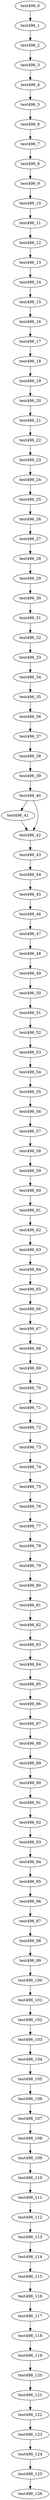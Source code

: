 digraph G {
test496_0->test496_1;
test496_1->test496_2;
test496_2->test496_3;
test496_3->test496_4;
test496_4->test496_5;
test496_5->test496_6;
test496_6->test496_7;
test496_7->test496_8;
test496_8->test496_9;
test496_9->test496_10;
test496_10->test496_11;
test496_11->test496_12;
test496_12->test496_13;
test496_13->test496_14;
test496_14->test496_15;
test496_15->test496_16;
test496_16->test496_17;
test496_17->test496_18;
test496_18->test496_19;
test496_19->test496_20;
test496_20->test496_21;
test496_21->test496_22;
test496_22->test496_23;
test496_23->test496_24;
test496_24->test496_25;
test496_25->test496_26;
test496_26->test496_27;
test496_27->test496_28;
test496_28->test496_29;
test496_29->test496_30;
test496_30->test496_31;
test496_31->test496_32;
test496_32->test496_33;
test496_33->test496_34;
test496_34->test496_35;
test496_35->test496_36;
test496_36->test496_37;
test496_37->test496_38;
test496_38->test496_39;
test496_39->test496_40;
test496_40->test496_41;
test496_40->test496_42;
test496_41->test496_42;
test496_42->test496_43;
test496_43->test496_44;
test496_44->test496_45;
test496_45->test496_46;
test496_46->test496_47;
test496_47->test496_48;
test496_48->test496_49;
test496_49->test496_50;
test496_50->test496_51;
test496_51->test496_52;
test496_52->test496_53;
test496_53->test496_54;
test496_54->test496_55;
test496_55->test496_56;
test496_56->test496_57;
test496_57->test496_58;
test496_58->test496_59;
test496_59->test496_60;
test496_60->test496_61;
test496_61->test496_62;
test496_62->test496_63;
test496_63->test496_64;
test496_64->test496_65;
test496_65->test496_66;
test496_66->test496_67;
test496_67->test496_68;
test496_68->test496_69;
test496_69->test496_70;
test496_70->test496_71;
test496_71->test496_72;
test496_72->test496_73;
test496_73->test496_74;
test496_74->test496_75;
test496_75->test496_76;
test496_76->test496_77;
test496_77->test496_78;
test496_78->test496_79;
test496_79->test496_80;
test496_80->test496_81;
test496_81->test496_82;
test496_82->test496_83;
test496_83->test496_84;
test496_84->test496_85;
test496_85->test496_86;
test496_86->test496_87;
test496_87->test496_88;
test496_88->test496_89;
test496_89->test496_90;
test496_90->test496_91;
test496_91->test496_92;
test496_92->test496_93;
test496_93->test496_94;
test496_94->test496_95;
test496_95->test496_96;
test496_96->test496_97;
test496_97->test496_98;
test496_98->test496_99;
test496_99->test496_100;
test496_100->test496_101;
test496_101->test496_102;
test496_102->test496_103;
test496_103->test496_104;
test496_104->test496_105;
test496_105->test496_106;
test496_106->test496_107;
test496_107->test496_108;
test496_108->test496_109;
test496_109->test496_110;
test496_110->test496_111;
test496_111->test496_112;
test496_112->test496_113;
test496_113->test496_114;
test496_114->test496_115;
test496_115->test496_116;
test496_116->test496_117;
test496_117->test496_118;
test496_118->test496_119;
test496_119->test496_120;
test496_120->test496_121;
test496_121->test496_122;
test496_122->test496_123;
test496_123->test496_124;
test496_124->test496_125;
test496_125->test496_126;

}
